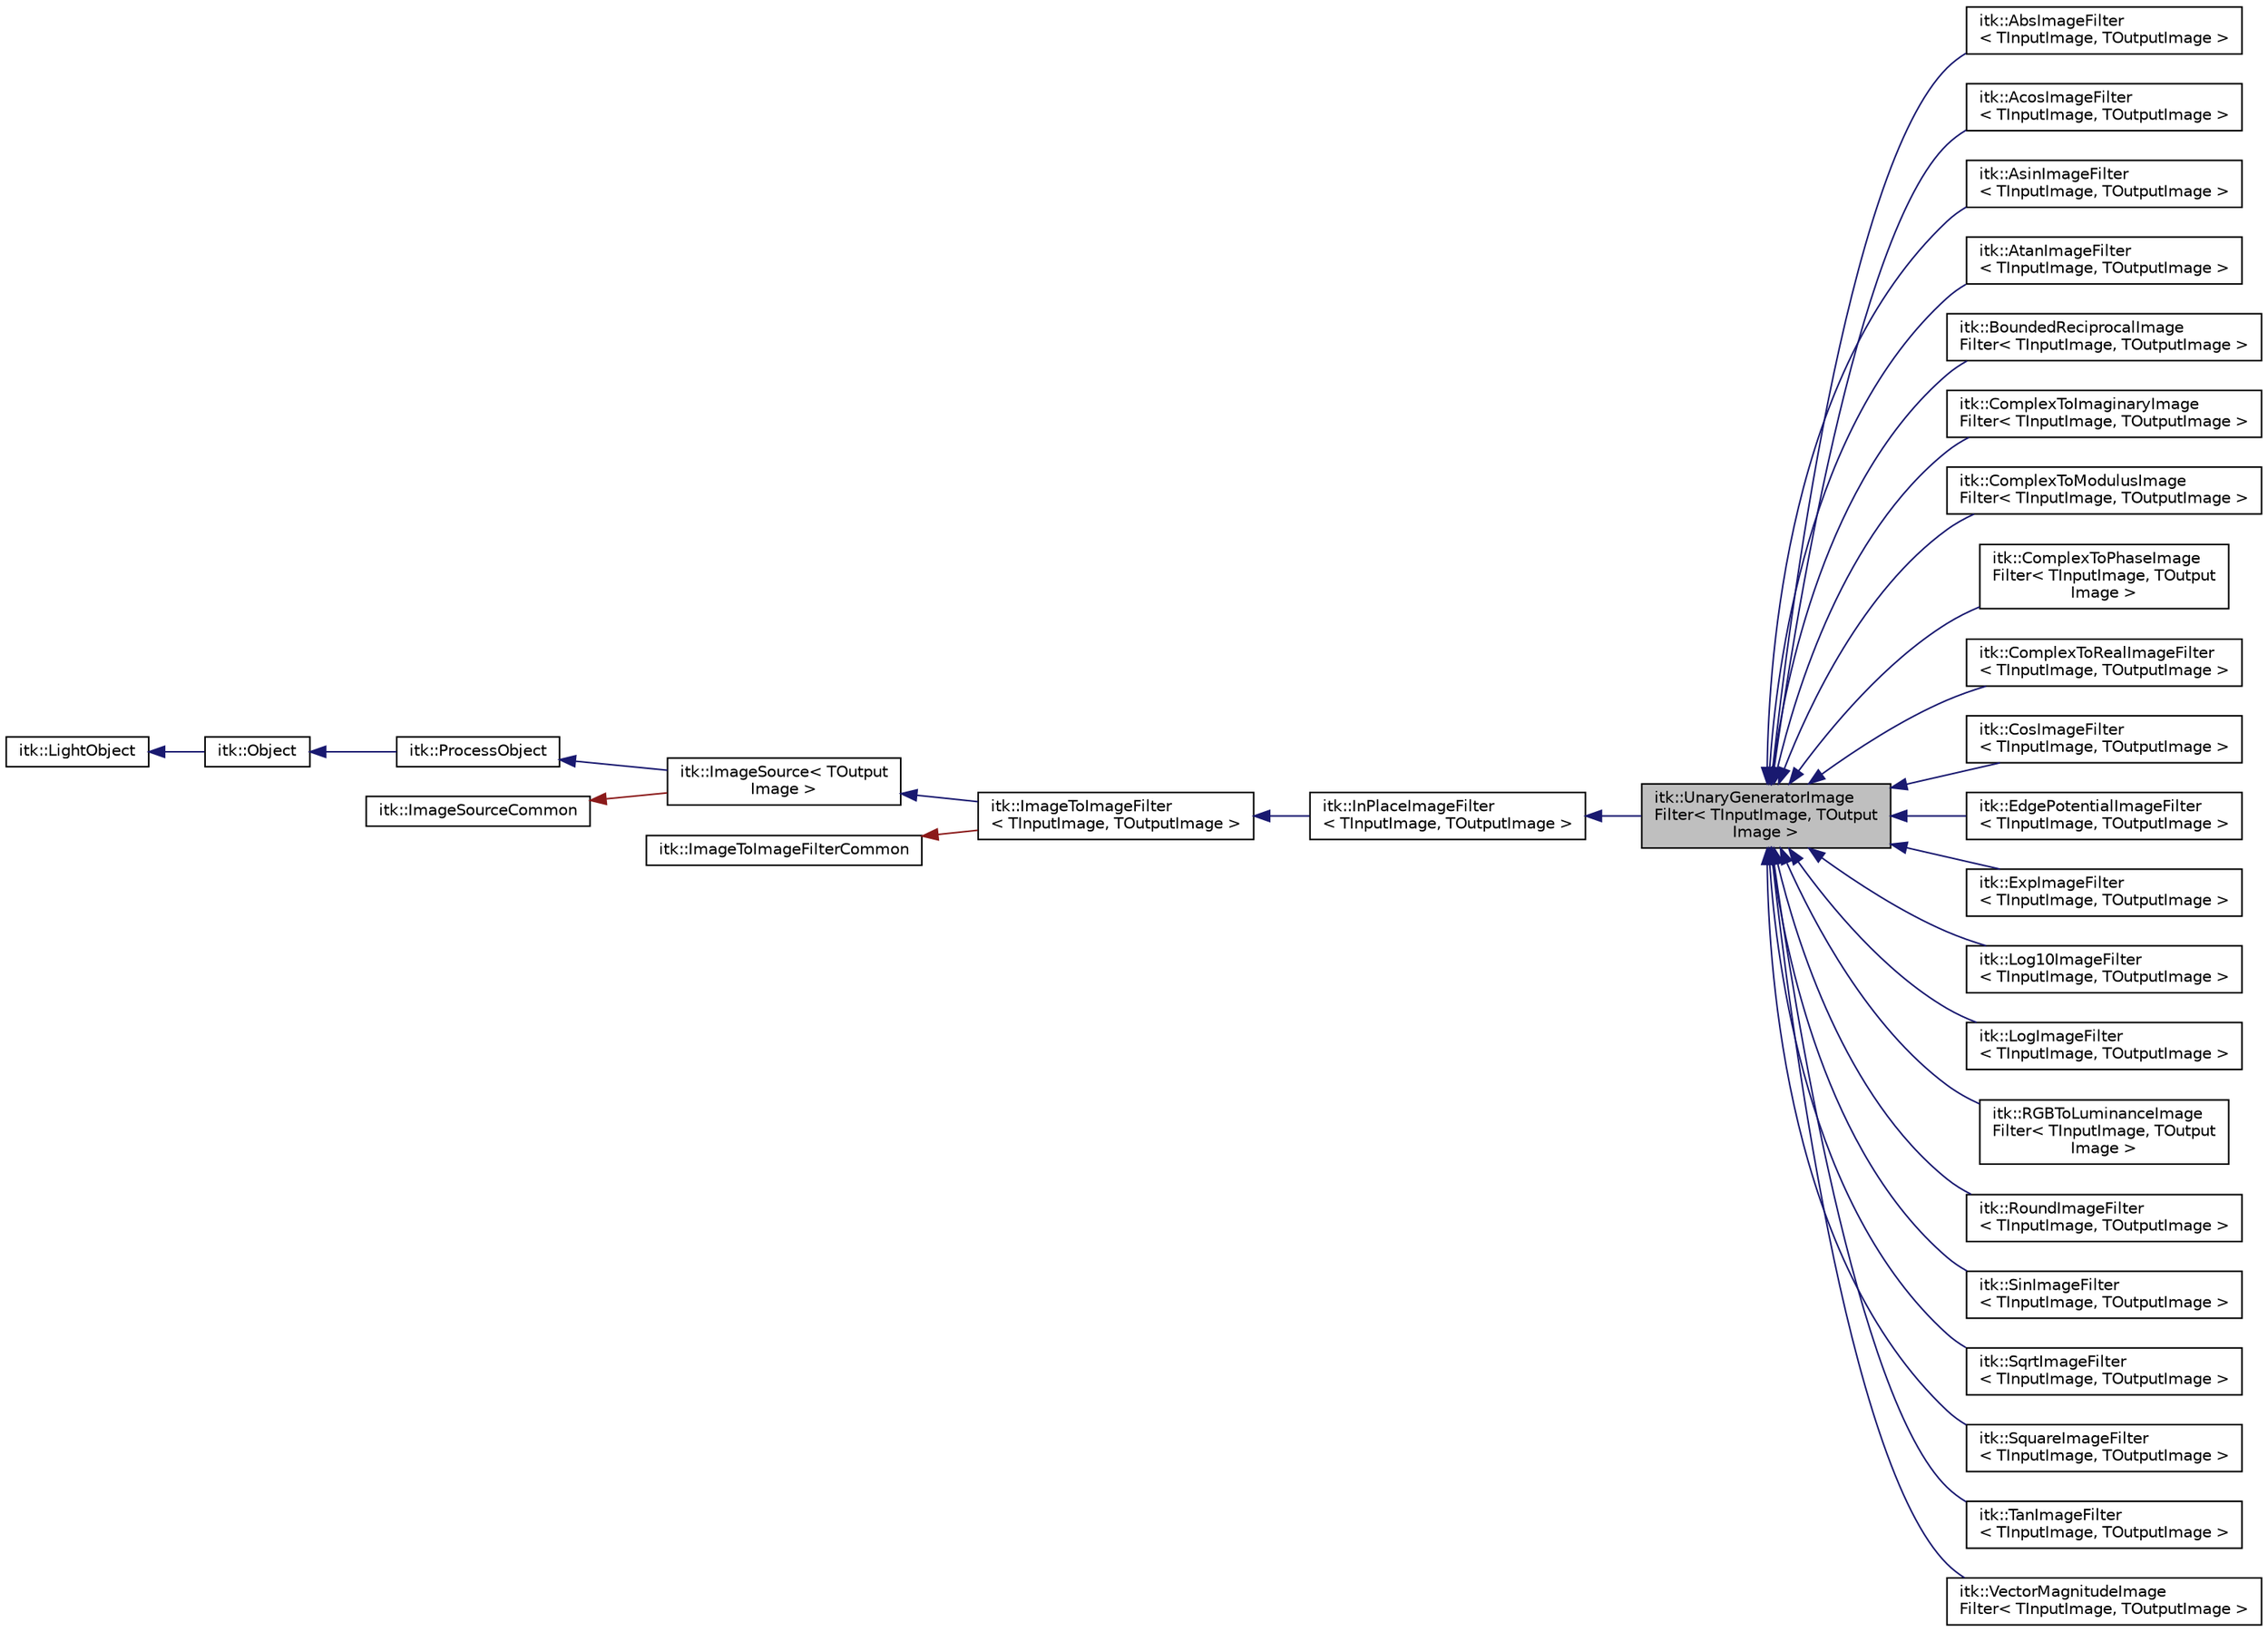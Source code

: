 digraph "itk::UnaryGeneratorImageFilter&lt; TInputImage, TOutputImage &gt;"
{
 // LATEX_PDF_SIZE
  edge [fontname="Helvetica",fontsize="10",labelfontname="Helvetica",labelfontsize="10"];
  node [fontname="Helvetica",fontsize="10",shape=record];
  rankdir="LR";
  Node1 [label="itk::UnaryGeneratorImage\lFilter\< TInputImage, TOutput\lImage \>",height=0.2,width=0.4,color="black", fillcolor="grey75", style="filled", fontcolor="black",tooltip="Implements pixel-wise generic \"operation\" on one image."];
  Node2 -> Node1 [dir="back",color="midnightblue",fontsize="10",style="solid",fontname="Helvetica"];
  Node2 [label="itk::InPlaceImageFilter\l\< TInputImage, TOutputImage \>",height=0.2,width=0.4,color="black", fillcolor="white", style="filled",URL="$classitk_1_1InPlaceImageFilter.html",tooltip=" "];
  Node3 -> Node2 [dir="back",color="midnightblue",fontsize="10",style="solid",fontname="Helvetica"];
  Node3 [label="itk::ImageToImageFilter\l\< TInputImage, TOutputImage \>",height=0.2,width=0.4,color="black", fillcolor="white", style="filled",URL="$classitk_1_1ImageToImageFilter.html",tooltip="Base class for filters that take an image as input and produce an image as output."];
  Node4 -> Node3 [dir="back",color="midnightblue",fontsize="10",style="solid",fontname="Helvetica"];
  Node4 [label="itk::ImageSource\< TOutput\lImage \>",height=0.2,width=0.4,color="black", fillcolor="white", style="filled",URL="$classitk_1_1ImageSource.html",tooltip="Base class for all process objects that output image data."];
  Node5 -> Node4 [dir="back",color="midnightblue",fontsize="10",style="solid",fontname="Helvetica"];
  Node5 [label="itk::ProcessObject",height=0.2,width=0.4,color="black", fillcolor="white", style="filled",URL="$classitk_1_1ProcessObject.html",tooltip="The base class for all process objects (source, filters, mappers) in the Insight data processing pipe..."];
  Node6 -> Node5 [dir="back",color="midnightblue",fontsize="10",style="solid",fontname="Helvetica"];
  Node6 [label="itk::Object",height=0.2,width=0.4,color="black", fillcolor="white", style="filled",URL="$classitk_1_1Object.html",tooltip="Base class for most ITK classes."];
  Node7 -> Node6 [dir="back",color="midnightblue",fontsize="10",style="solid",fontname="Helvetica"];
  Node7 [label="itk::LightObject",height=0.2,width=0.4,color="black", fillcolor="white", style="filled",URL="$classitk_1_1LightObject.html",tooltip="Light weight base class for most itk classes."];
  Node8 -> Node4 [dir="back",color="firebrick4",fontsize="10",style="solid",fontname="Helvetica"];
  Node8 [label="itk::ImageSourceCommon",height=0.2,width=0.4,color="black", fillcolor="white", style="filled",URL="$structitk_1_1ImageSourceCommon.html",tooltip="Secondary base class of ImageSource common between templates."];
  Node9 -> Node3 [dir="back",color="firebrick4",fontsize="10",style="solid",fontname="Helvetica"];
  Node9 [label="itk::ImageToImageFilterCommon",height=0.2,width=0.4,color="black", fillcolor="white", style="filled",URL="$classitk_1_1ImageToImageFilterCommon.html",tooltip="Secondary base class of ImageToImageFilter common between templates."];
  Node1 -> Node10 [dir="back",color="midnightblue",fontsize="10",style="solid",fontname="Helvetica"];
  Node10 [label="itk::AbsImageFilter\l\< TInputImage, TOutputImage \>",height=0.2,width=0.4,color="black", fillcolor="white", style="filled",URL="$classitk_1_1AbsImageFilter.html",tooltip="Computes the absolute value of each pixel."];
  Node1 -> Node11 [dir="back",color="midnightblue",fontsize="10",style="solid",fontname="Helvetica"];
  Node11 [label="itk::AcosImageFilter\l\< TInputImage, TOutputImage \>",height=0.2,width=0.4,color="black", fillcolor="white", style="filled",URL="$classitk_1_1AcosImageFilter.html",tooltip="Computes the inverse cosine of each pixel."];
  Node1 -> Node12 [dir="back",color="midnightblue",fontsize="10",style="solid",fontname="Helvetica"];
  Node12 [label="itk::AsinImageFilter\l\< TInputImage, TOutputImage \>",height=0.2,width=0.4,color="black", fillcolor="white", style="filled",URL="$classitk_1_1AsinImageFilter.html",tooltip="Computes the sine of each pixel."];
  Node1 -> Node13 [dir="back",color="midnightblue",fontsize="10",style="solid",fontname="Helvetica"];
  Node13 [label="itk::AtanImageFilter\l\< TInputImage, TOutputImage \>",height=0.2,width=0.4,color="black", fillcolor="white", style="filled",URL="$classitk_1_1AtanImageFilter.html",tooltip="Computes the one-argument inverse tangent of each pixel."];
  Node1 -> Node14 [dir="back",color="midnightblue",fontsize="10",style="solid",fontname="Helvetica"];
  Node14 [label="itk::BoundedReciprocalImage\lFilter\< TInputImage, TOutputImage \>",height=0.2,width=0.4,color="black", fillcolor="white", style="filled",URL="$classitk_1_1BoundedReciprocalImageFilter.html",tooltip="Computes 1/(1+x) for each pixel in the image."];
  Node1 -> Node15 [dir="back",color="midnightblue",fontsize="10",style="solid",fontname="Helvetica"];
  Node15 [label="itk::ComplexToImaginaryImage\lFilter\< TInputImage, TOutputImage \>",height=0.2,width=0.4,color="black", fillcolor="white", style="filled",URL="$classitk_1_1ComplexToImaginaryImageFilter.html",tooltip="Computes pixel-wise the imaginary part of a complex image."];
  Node1 -> Node16 [dir="back",color="midnightblue",fontsize="10",style="solid",fontname="Helvetica"];
  Node16 [label="itk::ComplexToModulusImage\lFilter\< TInputImage, TOutputImage \>",height=0.2,width=0.4,color="black", fillcolor="white", style="filled",URL="$classitk_1_1ComplexToModulusImageFilter.html",tooltip="Computes pixel-wise the Modulus of a complex image."];
  Node1 -> Node17 [dir="back",color="midnightblue",fontsize="10",style="solid",fontname="Helvetica"];
  Node17 [label="itk::ComplexToPhaseImage\lFilter\< TInputImage, TOutput\lImage \>",height=0.2,width=0.4,color="black", fillcolor="white", style="filled",URL="$classitk_1_1ComplexToPhaseImageFilter.html",tooltip="Computes pixel-wise the modulus of a complex image."];
  Node1 -> Node18 [dir="back",color="midnightblue",fontsize="10",style="solid",fontname="Helvetica"];
  Node18 [label="itk::ComplexToRealImageFilter\l\< TInputImage, TOutputImage \>",height=0.2,width=0.4,color="black", fillcolor="white", style="filled",URL="$classitk_1_1ComplexToRealImageFilter.html",tooltip="Computes pixel-wise the real(x) part of a complex image."];
  Node1 -> Node19 [dir="back",color="midnightblue",fontsize="10",style="solid",fontname="Helvetica"];
  Node19 [label="itk::CosImageFilter\l\< TInputImage, TOutputImage \>",height=0.2,width=0.4,color="black", fillcolor="white", style="filled",URL="$classitk_1_1CosImageFilter.html",tooltip="Computes the cosine of each pixel."];
  Node1 -> Node20 [dir="back",color="midnightblue",fontsize="10",style="solid",fontname="Helvetica"];
  Node20 [label="itk::EdgePotentialImageFilter\l\< TInputImage, TOutputImage \>",height=0.2,width=0.4,color="black", fillcolor="white", style="filled",URL="$classitk_1_1EdgePotentialImageFilter.html",tooltip="Computes the edge potential of an image from the image gradient."];
  Node1 -> Node21 [dir="back",color="midnightblue",fontsize="10",style="solid",fontname="Helvetica"];
  Node21 [label="itk::ExpImageFilter\l\< TInputImage, TOutputImage \>",height=0.2,width=0.4,color="black", fillcolor="white", style="filled",URL="$classitk_1_1ExpImageFilter.html",tooltip="Computes the exponential function of each pixel."];
  Node1 -> Node22 [dir="back",color="midnightblue",fontsize="10",style="solid",fontname="Helvetica"];
  Node22 [label="itk::Log10ImageFilter\l\< TInputImage, TOutputImage \>",height=0.2,width=0.4,color="black", fillcolor="white", style="filled",URL="$classitk_1_1Log10ImageFilter.html",tooltip="Computes the log10 of each pixel."];
  Node1 -> Node23 [dir="back",color="midnightblue",fontsize="10",style="solid",fontname="Helvetica"];
  Node23 [label="itk::LogImageFilter\l\< TInputImage, TOutputImage \>",height=0.2,width=0.4,color="black", fillcolor="white", style="filled",URL="$classitk_1_1LogImageFilter.html",tooltip="Computes the log() of each pixel."];
  Node1 -> Node24 [dir="back",color="midnightblue",fontsize="10",style="solid",fontname="Helvetica"];
  Node24 [label="itk::RGBToLuminanceImage\lFilter\< TInputImage, TOutput\lImage \>",height=0.2,width=0.4,color="black", fillcolor="white", style="filled",URL="$classitk_1_1RGBToLuminanceImageFilter.html",tooltip="Converts an RGB image into a grayscale image."];
  Node1 -> Node25 [dir="back",color="midnightblue",fontsize="10",style="solid",fontname="Helvetica"];
  Node25 [label="itk::RoundImageFilter\l\< TInputImage, TOutputImage \>",height=0.2,width=0.4,color="black", fillcolor="white", style="filled",URL="$classitk_1_1RoundImageFilter.html",tooltip="Rounds the value of each pixel."];
  Node1 -> Node26 [dir="back",color="midnightblue",fontsize="10",style="solid",fontname="Helvetica"];
  Node26 [label="itk::SinImageFilter\l\< TInputImage, TOutputImage \>",height=0.2,width=0.4,color="black", fillcolor="white", style="filled",URL="$classitk_1_1SinImageFilter.html",tooltip="Computes the sine of each pixel."];
  Node1 -> Node27 [dir="back",color="midnightblue",fontsize="10",style="solid",fontname="Helvetica"];
  Node27 [label="itk::SqrtImageFilter\l\< TInputImage, TOutputImage \>",height=0.2,width=0.4,color="black", fillcolor="white", style="filled",URL="$classitk_1_1SqrtImageFilter.html",tooltip="Computes the square root of each pixel."];
  Node1 -> Node28 [dir="back",color="midnightblue",fontsize="10",style="solid",fontname="Helvetica"];
  Node28 [label="itk::SquareImageFilter\l\< TInputImage, TOutputImage \>",height=0.2,width=0.4,color="black", fillcolor="white", style="filled",URL="$classitk_1_1SquareImageFilter.html",tooltip="Computes the square of the intensity values pixel-wise."];
  Node1 -> Node29 [dir="back",color="midnightblue",fontsize="10",style="solid",fontname="Helvetica"];
  Node29 [label="itk::TanImageFilter\l\< TInputImage, TOutputImage \>",height=0.2,width=0.4,color="black", fillcolor="white", style="filled",URL="$classitk_1_1TanImageFilter.html",tooltip="Computes the tangent of each input pixel."];
  Node1 -> Node30 [dir="back",color="midnightblue",fontsize="10",style="solid",fontname="Helvetica"];
  Node30 [label="itk::VectorMagnitudeImage\lFilter\< TInputImage, TOutputImage \>",height=0.2,width=0.4,color="black", fillcolor="white", style="filled",URL="$classitk_1_1VectorMagnitudeImageFilter.html",tooltip="Take an image of vectors as input and produce an image with the magnitude of those vectors."];
}
